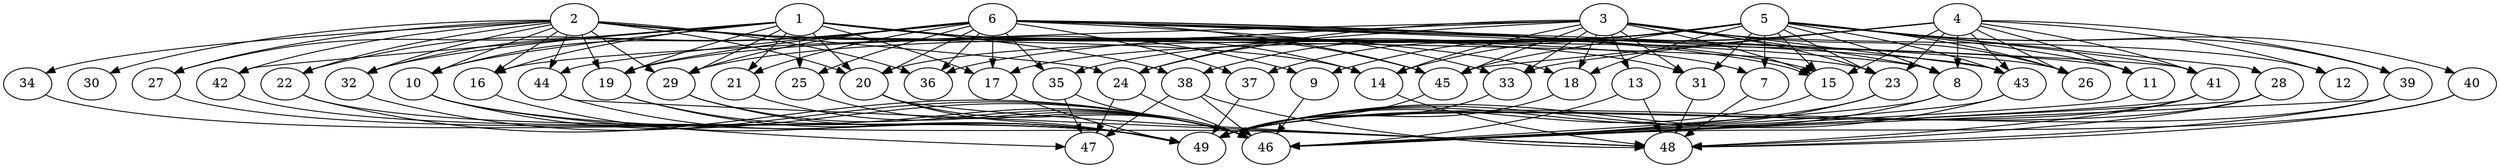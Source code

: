 // DAG (tier=3-complex, mode=compute, n=49, ccr=0.454, fat=0.817, density=0.709, regular=0.229, jump=0.222, mindata=1048576, maxdata=16777216)
// DAG automatically generated by daggen at Sun Aug 24 16:33:34 2025
// /home/ermia/Project/Environments/daggen/bin/daggen --dot --ccr 0.454 --fat 0.817 --regular 0.229 --density 0.709 --jump 0.222 --mindata 1048576 --maxdata 16777216 -n 49 
digraph G {
  1 [size="2268681265143161344", alpha="0.14", expect_size="1134340632571580672"]
  1 -> 7 [size ="1069056962592768"]
  1 -> 10 [size ="1069056962592768"]
  1 -> 11 [size ="1069056962592768"]
  1 -> 14 [size ="1069056962592768"]
  1 -> 16 [size ="1069056962592768"]
  1 -> 17 [size ="1069056962592768"]
  1 -> 19 [size ="1069056962592768"]
  1 -> 20 [size ="1069056962592768"]
  1 -> 21 [size ="1069056962592768"]
  1 -> 25 [size ="1069056962592768"]
  1 -> 27 [size ="1069056962592768"]
  1 -> 29 [size ="1069056962592768"]
  1 -> 32 [size ="1069056962592768"]
  1 -> 33 [size ="1069056962592768"]
  1 -> 38 [size ="1069056962592768"]
  1 -> 42 [size ="1069056962592768"]
  1 -> 45 [size ="1069056962592768"]
  2 [size="40971083940618360", alpha="0.04", expect_size="20485541970309180"]
  2 -> 9 [size ="1005080362876928"]
  2 -> 10 [size ="1005080362876928"]
  2 -> 14 [size ="1005080362876928"]
  2 -> 16 [size ="1005080362876928"]
  2 -> 19 [size ="1005080362876928"]
  2 -> 20 [size ="1005080362876928"]
  2 -> 22 [size ="1005080362876928"]
  2 -> 23 [size ="1005080362876928"]
  2 -> 24 [size ="1005080362876928"]
  2 -> 27 [size ="1005080362876928"]
  2 -> 29 [size ="1005080362876928"]
  2 -> 30 [size ="1005080362876928"]
  2 -> 31 [size ="1005080362876928"]
  2 -> 32 [size ="1005080362876928"]
  2 -> 34 [size ="1005080362876928"]
  2 -> 36 [size ="1005080362876928"]
  2 -> 42 [size ="1005080362876928"]
  2 -> 44 [size ="1005080362876928"]
  3 [size="1034205310189382016", alpha="0.11", expect_size="517102655094691008"]
  3 -> 8 [size ="396954307657728"]
  3 -> 12 [size ="396954307657728"]
  3 -> 13 [size ="396954307657728"]
  3 -> 14 [size ="396954307657728"]
  3 -> 15 [size ="396954307657728"]
  3 -> 16 [size ="396954307657728"]
  3 -> 18 [size ="396954307657728"]
  3 -> 23 [size ="396954307657728"]
  3 -> 24 [size ="396954307657728"]
  3 -> 26 [size ="396954307657728"]
  3 -> 31 [size ="396954307657728"]
  3 -> 33 [size ="396954307657728"]
  3 -> 35 [size ="396954307657728"]
  3 -> 36 [size ="396954307657728"]
  3 -> 43 [size ="396954307657728"]
  3 -> 45 [size ="396954307657728"]
  4 [size="1163660995410325504", alpha="0.12", expect_size="581830497705162752"]
  4 -> 8 [size ="805313112440832"]
  4 -> 9 [size ="805313112440832"]
  4 -> 11 [size ="805313112440832"]
  4 -> 12 [size ="805313112440832"]
  4 -> 14 [size ="805313112440832"]
  4 -> 15 [size ="805313112440832"]
  4 -> 23 [size ="805313112440832"]
  4 -> 26 [size ="805313112440832"]
  4 -> 33 [size ="805313112440832"]
  4 -> 39 [size ="805313112440832"]
  4 -> 41 [size ="805313112440832"]
  4 -> 43 [size ="805313112440832"]
  4 -> 45 [size ="805313112440832"]
  5 [size="624665025898461790208", alpha="0.06", expect_size="312332512949230895104"]
  5 -> 7 [size ="584594575327232"]
  5 -> 8 [size ="584594575327232"]
  5 -> 11 [size ="584594575327232"]
  5 -> 15 [size ="584594575327232"]
  5 -> 17 [size ="584594575327232"]
  5 -> 18 [size ="584594575327232"]
  5 -> 19 [size ="584594575327232"]
  5 -> 20 [size ="584594575327232"]
  5 -> 23 [size ="584594575327232"]
  5 -> 24 [size ="584594575327232"]
  5 -> 26 [size ="584594575327232"]
  5 -> 28 [size ="584594575327232"]
  5 -> 29 [size ="584594575327232"]
  5 -> 31 [size ="584594575327232"]
  5 -> 37 [size ="584594575327232"]
  5 -> 38 [size ="584594575327232"]
  5 -> 39 [size ="584594575327232"]
  5 -> 40 [size ="584594575327232"]
  5 -> 41 [size ="584594575327232"]
  5 -> 43 [size ="584594575327232"]
  5 -> 45 [size ="584594575327232"]
  6 [size="1696239713108212992", alpha="0.08", expect_size="848119856554106496"]
  6 -> 8 [size ="707082152050688"]
  6 -> 10 [size ="707082152050688"]
  6 -> 15 [size ="707082152050688"]
  6 -> 15 [size ="707082152050688"]
  6 -> 17 [size ="707082152050688"]
  6 -> 18 [size ="707082152050688"]
  6 -> 19 [size ="707082152050688"]
  6 -> 20 [size ="707082152050688"]
  6 -> 21 [size ="707082152050688"]
  6 -> 22 [size ="707082152050688"]
  6 -> 25 [size ="707082152050688"]
  6 -> 26 [size ="707082152050688"]
  6 -> 29 [size ="707082152050688"]
  6 -> 32 [size ="707082152050688"]
  6 -> 35 [size ="707082152050688"]
  6 -> 36 [size ="707082152050688"]
  6 -> 37 [size ="707082152050688"]
  6 -> 41 [size ="707082152050688"]
  6 -> 43 [size ="707082152050688"]
  6 -> 44 [size ="707082152050688"]
  6 -> 45 [size ="707082152050688"]
  7 [size="53907524553961200", alpha="0.16", expect_size="26953762276980600"]
  7 -> 48 [size ="1579748773855232"]
  8 [size="690132145959600128000", alpha="0.03", expect_size="345066072979800064000"]
  8 -> 46 [size ="624757519155200"]
  8 -> 49 [size ="624757519155200"]
  9 [size="707808582828810240", alpha="0.19", expect_size="353904291414405120"]
  9 -> 46 [size ="301889233092608"]
  10 [size="325115684004560896000", alpha="0.15", expect_size="162557842002280448000"]
  10 -> 46 [size ="378252610764800"]
  10 -> 47 [size ="378252610764800"]
  10 -> 48 [size ="378252610764800"]
  11 [size="3917006719707372322816", alpha="0.10", expect_size="1958503359853686161408"]
  11 -> 46 [size ="1987892360511488"]
  12 [size="30856087708240969728", alpha="0.12", expect_size="15428043854120484864"]
  13 [size="155538483906955648", alpha="0.16", expect_size="77769241953477824"]
  13 -> 46 [size ="217503720538112"]
  13 -> 48 [size ="217503720538112"]
  14 [size="4796846165739246592", alpha="0.15", expect_size="2398423082869623296"]
  14 -> 48 [size ="1946528579059712"]
  15 [size="117121953150374248448", alpha="0.15", expect_size="58560976575187124224"]
  15 -> 49 [size ="191505914396672"]
  16 [size="2575250874081589248", alpha="0.18", expect_size="1287625437040794624"]
  16 -> 49 [size ="878922241671168"]
  17 [size="2232853638925890093056", alpha="0.03", expect_size="1116426819462945046528"]
  17 -> 49 [size ="1366669465223168"]
  18 [size="795363968666078592", alpha="0.15", expect_size="397681984333039296"]
  18 -> 49 [size ="1581821556948992"]
  19 [size="1125855641230229632", alpha="0.18", expect_size="562927820615114816"]
  19 -> 46 [size ="1375678326898688"]
  19 -> 49 [size ="1375678326898688"]
  20 [size="4598092622942233952256", alpha="0.05", expect_size="2299046311471116976128"]
  20 -> 46 [size ="2212118887661568"]
  20 -> 48 [size ="2212118887661568"]
  20 -> 49 [size ="2212118887661568"]
  21 [size="21349217315181024", alpha="0.09", expect_size="10674608657590512"]
  21 -> 46 [size ="689631565709312"]
  22 [size="2770075735193097", alpha="0.09", expect_size="1385037867596548"]
  22 -> 46 [size ="128245877964800"]
  22 -> 49 [size ="128245877964800"]
  23 [size="277071877852253792", alpha="0.16", expect_size="138535938926126896"]
  23 -> 46 [size ="123695058124800"]
  23 -> 49 [size ="123695058124800"]
  24 [size="2111276453020406120448", alpha="0.10", expect_size="1055638226510203060224"]
  24 -> 46 [size ="1316598602268672"]
  24 -> 47 [size ="1316598602268672"]
  25 [size="2964694963535044673536", alpha="0.13", expect_size="1482347481767522336768"]
  25 -> 46 [size ="1650985772515328"]
  26 [size="1411295899497200091136", alpha="0.08", expect_size="705647949748600045568"]
  27 [size="55496600809002752", alpha="0.14", expect_size="27748300404501376"]
  27 -> 49 [size ="1166248717058048"]
  28 [size="14185422864311648256", alpha="0.12", expect_size="7092711432155824128"]
  28 -> 46 [size ="46879702253568"]
  28 -> 48 [size ="46879702253568"]
  28 -> 49 [size ="46879702253568"]
  29 [size="11355982290502404", alpha="0.08", expect_size="5677991145251202"]
  29 -> 46 [size ="177657329221632"]
  29 -> 49 [size ="177657329221632"]
  30 [size="188396790354039520", alpha="0.08", expect_size="94198395177019760"]
  31 [size="175626708333954", alpha="0.16", expect_size="87813354166977"]
  31 -> 48 [size ="18648555061248"]
  32 [size="3276305194959108", alpha="0.19", expect_size="1638152597479554"]
  32 -> 46 [size ="55319715643392"]
  33 [size="40646804746072568", alpha="0.03", expect_size="20323402373036284"]
  33 -> 49 [size ="669698018508800"]
  34 [size="621080156471906271232", alpha="0.04", expect_size="310540078235953135616"]
  34 -> 49 [size ="582355823624192"]
  35 [size="2240734909706887233536", alpha="0.17", expect_size="1120367454853443616768"]
  35 -> 46 [size ="1369883518435328"]
  35 -> 47 [size ="1369883518435328"]
  36 [size="1836012007566751039488", alpha="0.19", expect_size="918006003783375519744"]
  37 [size="57294757359224552", alpha="0.01", expect_size="28647378679612276"]
  37 -> 49 [size ="1535626130227200"]
  38 [size="29010432559789060", alpha="0.16", expect_size="14505216279894530"]
  38 -> 46 [size ="1431229433905152"]
  38 -> 47 [size ="1431229433905152"]
  38 -> 48 [size ="1431229433905152"]
  39 [size="396219405067919680", alpha="0.07", expect_size="198109702533959840"]
  39 -> 46 [size ="191505914396672"]
  39 -> 48 [size ="191505914396672"]
  39 -> 49 [size ="191505914396672"]
  40 [size="1169210580256348438528", alpha="0.02", expect_size="584605290128174219264"]
  40 -> 46 [size ="887874966781952"]
  40 -> 48 [size ="887874966781952"]
  41 [size="93603976045519728", alpha="0.06", expect_size="46801988022759864"]
  41 -> 46 [size ="1582051950067712"]
  41 -> 48 [size ="1582051950067712"]
  41 -> 49 [size ="1582051950067712"]
  42 [size="119342945887630768", alpha="0.15", expect_size="59671472943815384"]
  42 -> 49 [size ="2135421039411200"]
  43 [size="1689473953223925504", alpha="0.09", expect_size="844736976611962752"]
  43 -> 46 [size ="1300464096247808"]
  43 -> 49 [size ="1300464096247808"]
  44 [size="50605512820442544", alpha="0.20", expect_size="25302756410221272"]
  44 -> 48 [size ="105479330070528"]
  44 -> 49 [size ="105479330070528"]
  45 [size="1038066660706854371328", alpha="0.07", expect_size="519033330353427185664"]
  45 -> 49 [size ="820175544778752"]
  46 [size="4534677386820222713856", alpha="0.05", expect_size="2267338693410111356928"]
  47 [size="7343921968068883", alpha="0.16", expect_size="3671960984034441"]
  48 [size="58345469958704544", alpha="0.10", expect_size="29172734979352272"]
  49 [size="27641143194662412", alpha="0.15", expect_size="13820571597331206"]
}